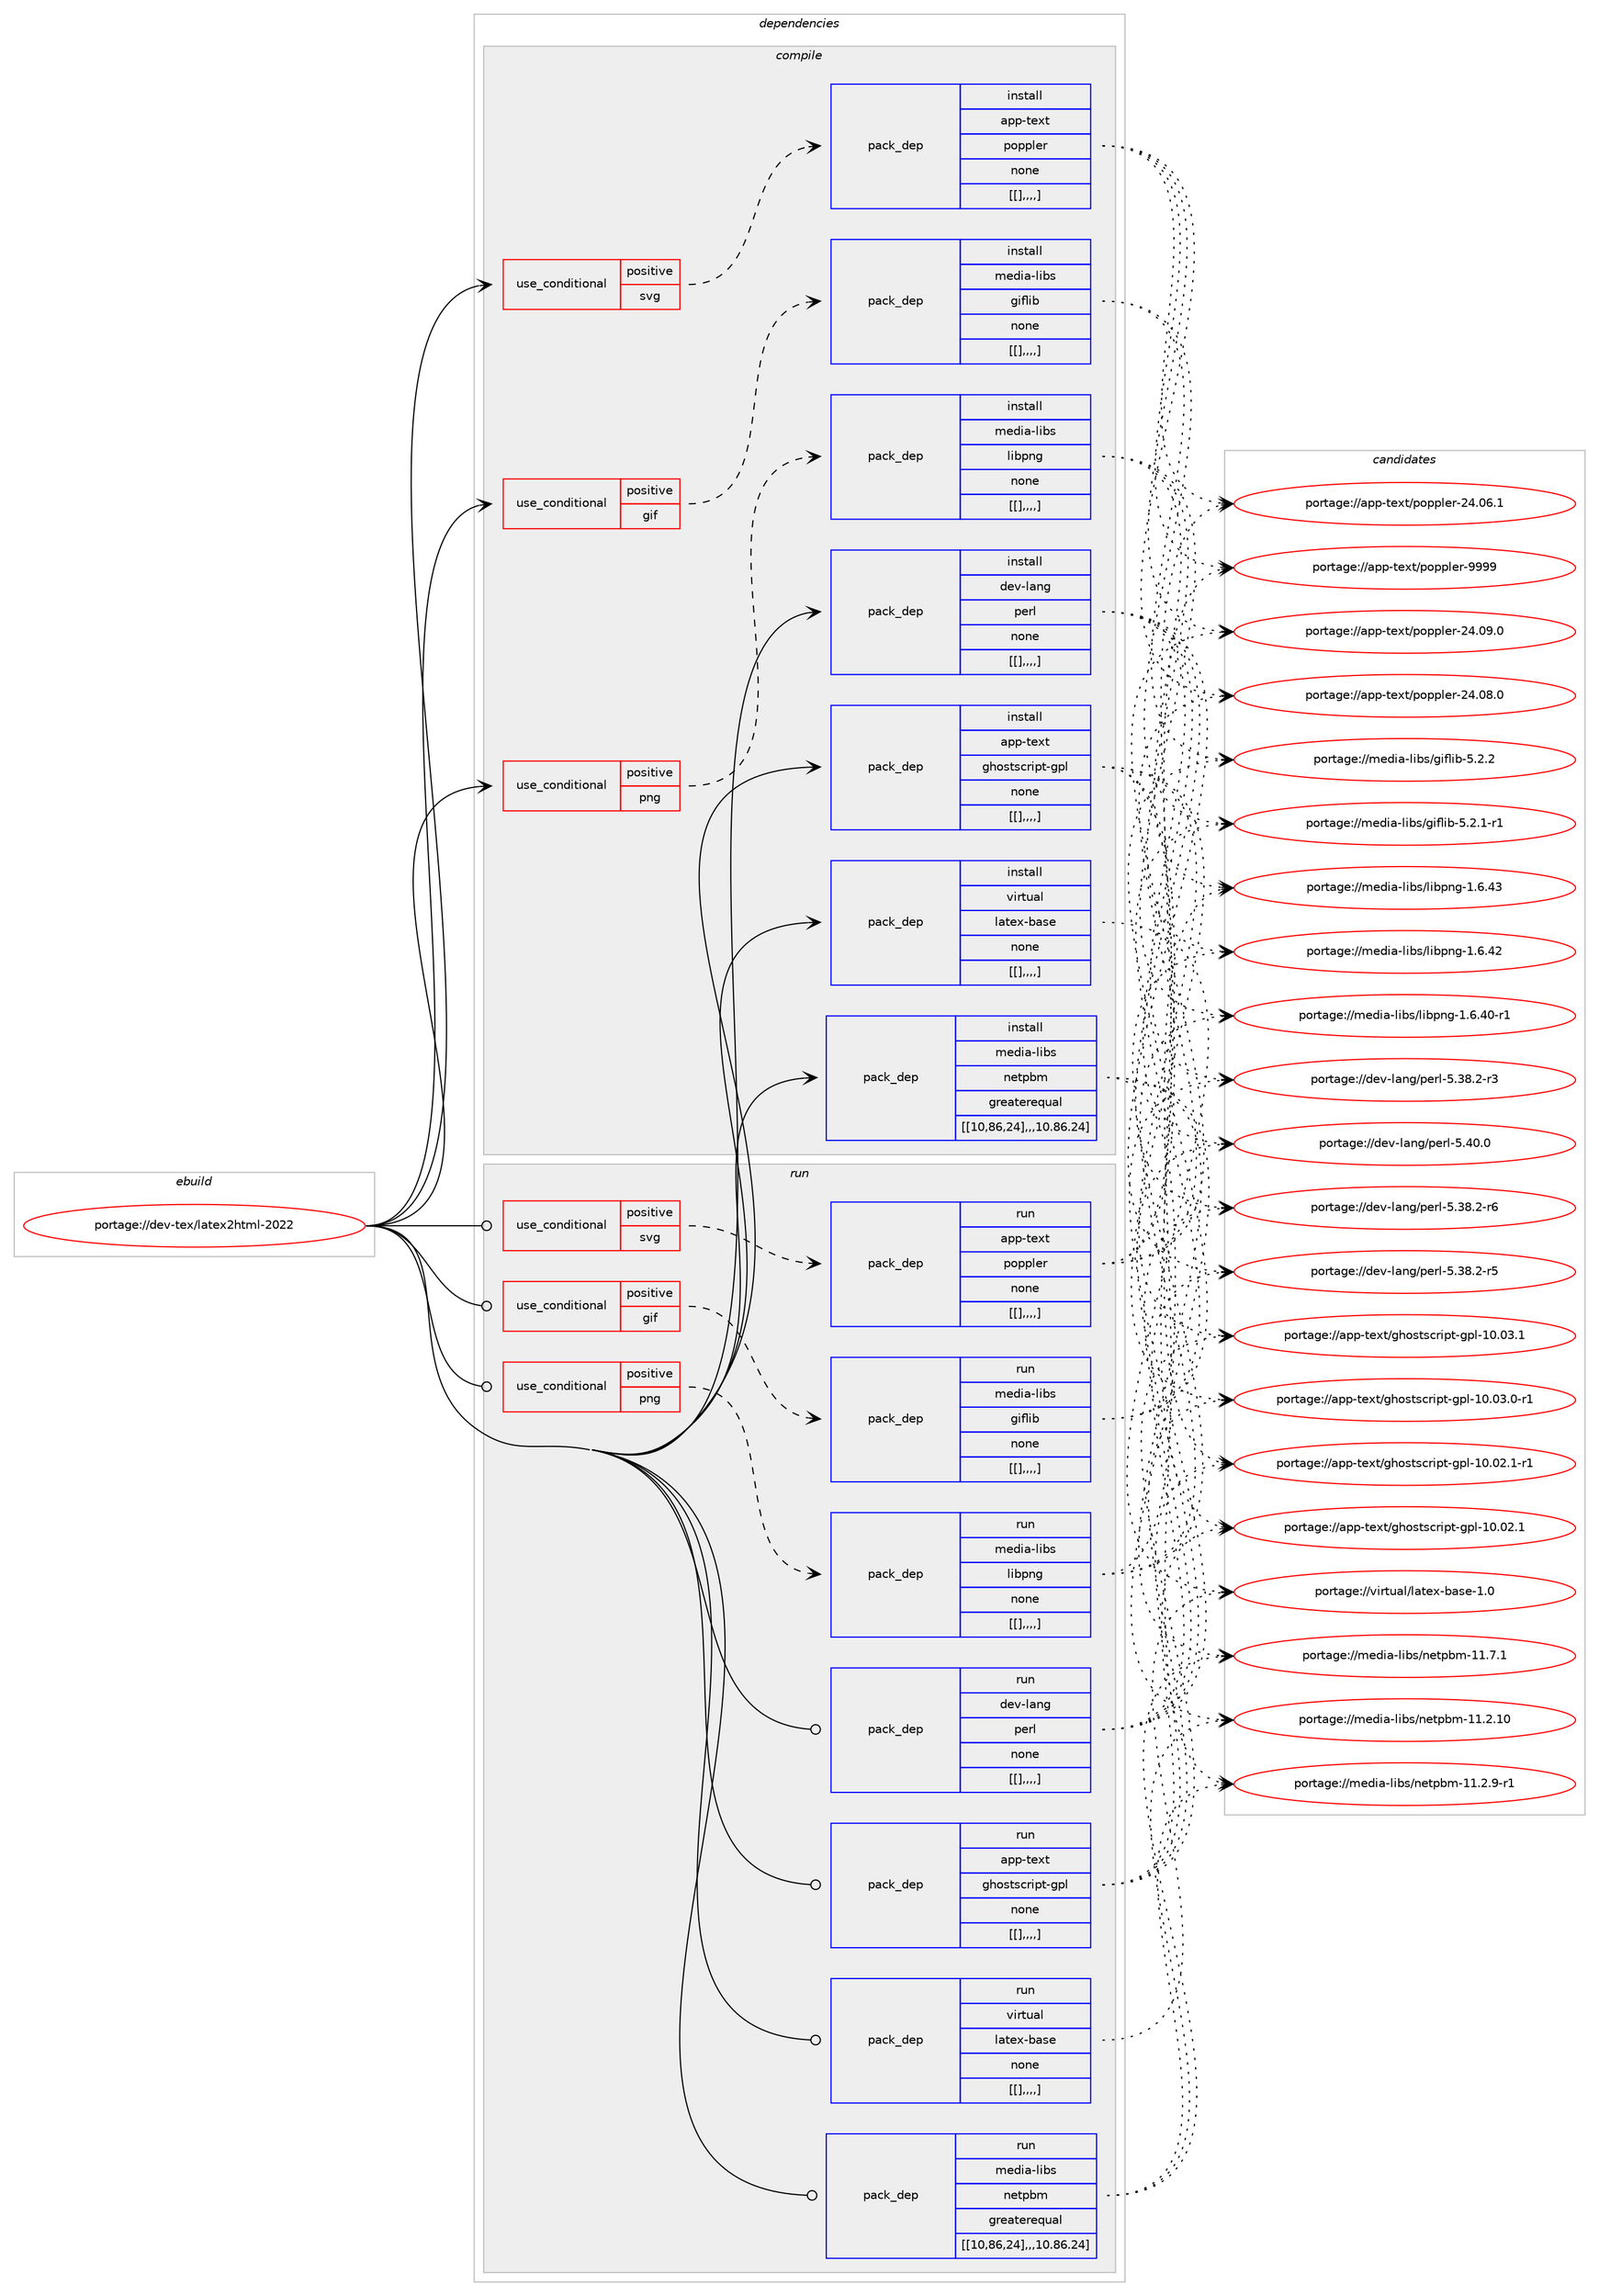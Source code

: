 digraph prolog {

# *************
# Graph options
# *************

newrank=true;
concentrate=true;
compound=true;
graph [rankdir=LR,fontname=Helvetica,fontsize=10,ranksep=1.5];#, ranksep=2.5, nodesep=0.2];
edge  [arrowhead=vee];
node  [fontname=Helvetica,fontsize=10];

# **********
# The ebuild
# **********

subgraph cluster_leftcol {
color=gray;
label=<<i>ebuild</i>>;
id [label="portage://dev-tex/latex2html-2022", color=red, width=4, href="../dev-tex/latex2html-2022.svg"];
}

# ****************
# The dependencies
# ****************

subgraph cluster_midcol {
color=gray;
label=<<i>dependencies</i>>;
subgraph cluster_compile {
fillcolor="#eeeeee";
style=filled;
label=<<i>compile</i>>;
subgraph cond60914 {
dependency213437 [label=<<TABLE BORDER="0" CELLBORDER="1" CELLSPACING="0" CELLPADDING="4"><TR><TD ROWSPAN="3" CELLPADDING="10">use_conditional</TD></TR><TR><TD>positive</TD></TR><TR><TD>gif</TD></TR></TABLE>>, shape=none, color=red];
subgraph pack151137 {
dependency213438 [label=<<TABLE BORDER="0" CELLBORDER="1" CELLSPACING="0" CELLPADDING="4" WIDTH="220"><TR><TD ROWSPAN="6" CELLPADDING="30">pack_dep</TD></TR><TR><TD WIDTH="110">install</TD></TR><TR><TD>media-libs</TD></TR><TR><TD>giflib</TD></TR><TR><TD>none</TD></TR><TR><TD>[[],,,,]</TD></TR></TABLE>>, shape=none, color=blue];
}
dependency213437:e -> dependency213438:w [weight=20,style="dashed",arrowhead="vee"];
}
id:e -> dependency213437:w [weight=20,style="solid",arrowhead="vee"];
subgraph cond60915 {
dependency213439 [label=<<TABLE BORDER="0" CELLBORDER="1" CELLSPACING="0" CELLPADDING="4"><TR><TD ROWSPAN="3" CELLPADDING="10">use_conditional</TD></TR><TR><TD>positive</TD></TR><TR><TD>png</TD></TR></TABLE>>, shape=none, color=red];
subgraph pack151138 {
dependency213440 [label=<<TABLE BORDER="0" CELLBORDER="1" CELLSPACING="0" CELLPADDING="4" WIDTH="220"><TR><TD ROWSPAN="6" CELLPADDING="30">pack_dep</TD></TR><TR><TD WIDTH="110">install</TD></TR><TR><TD>media-libs</TD></TR><TR><TD>libpng</TD></TR><TR><TD>none</TD></TR><TR><TD>[[],,,,]</TD></TR></TABLE>>, shape=none, color=blue];
}
dependency213439:e -> dependency213440:w [weight=20,style="dashed",arrowhead="vee"];
}
id:e -> dependency213439:w [weight=20,style="solid",arrowhead="vee"];
subgraph cond60916 {
dependency213441 [label=<<TABLE BORDER="0" CELLBORDER="1" CELLSPACING="0" CELLPADDING="4"><TR><TD ROWSPAN="3" CELLPADDING="10">use_conditional</TD></TR><TR><TD>positive</TD></TR><TR><TD>svg</TD></TR></TABLE>>, shape=none, color=red];
subgraph pack151139 {
dependency213442 [label=<<TABLE BORDER="0" CELLBORDER="1" CELLSPACING="0" CELLPADDING="4" WIDTH="220"><TR><TD ROWSPAN="6" CELLPADDING="30">pack_dep</TD></TR><TR><TD WIDTH="110">install</TD></TR><TR><TD>app-text</TD></TR><TR><TD>poppler</TD></TR><TR><TD>none</TD></TR><TR><TD>[[],,,,]</TD></TR></TABLE>>, shape=none, color=blue];
}
dependency213441:e -> dependency213442:w [weight=20,style="dashed",arrowhead="vee"];
}
id:e -> dependency213441:w [weight=20,style="solid",arrowhead="vee"];
subgraph pack151140 {
dependency213443 [label=<<TABLE BORDER="0" CELLBORDER="1" CELLSPACING="0" CELLPADDING="4" WIDTH="220"><TR><TD ROWSPAN="6" CELLPADDING="30">pack_dep</TD></TR><TR><TD WIDTH="110">install</TD></TR><TR><TD>app-text</TD></TR><TR><TD>ghostscript-gpl</TD></TR><TR><TD>none</TD></TR><TR><TD>[[],,,,]</TD></TR></TABLE>>, shape=none, color=blue];
}
id:e -> dependency213443:w [weight=20,style="solid",arrowhead="vee"];
subgraph pack151141 {
dependency213444 [label=<<TABLE BORDER="0" CELLBORDER="1" CELLSPACING="0" CELLPADDING="4" WIDTH="220"><TR><TD ROWSPAN="6" CELLPADDING="30">pack_dep</TD></TR><TR><TD WIDTH="110">install</TD></TR><TR><TD>dev-lang</TD></TR><TR><TD>perl</TD></TR><TR><TD>none</TD></TR><TR><TD>[[],,,,]</TD></TR></TABLE>>, shape=none, color=blue];
}
id:e -> dependency213444:w [weight=20,style="solid",arrowhead="vee"];
subgraph pack151142 {
dependency213445 [label=<<TABLE BORDER="0" CELLBORDER="1" CELLSPACING="0" CELLPADDING="4" WIDTH="220"><TR><TD ROWSPAN="6" CELLPADDING="30">pack_dep</TD></TR><TR><TD WIDTH="110">install</TD></TR><TR><TD>media-libs</TD></TR><TR><TD>netpbm</TD></TR><TR><TD>greaterequal</TD></TR><TR><TD>[[10,86,24],,,10.86.24]</TD></TR></TABLE>>, shape=none, color=blue];
}
id:e -> dependency213445:w [weight=20,style="solid",arrowhead="vee"];
subgraph pack151143 {
dependency213446 [label=<<TABLE BORDER="0" CELLBORDER="1" CELLSPACING="0" CELLPADDING="4" WIDTH="220"><TR><TD ROWSPAN="6" CELLPADDING="30">pack_dep</TD></TR><TR><TD WIDTH="110">install</TD></TR><TR><TD>virtual</TD></TR><TR><TD>latex-base</TD></TR><TR><TD>none</TD></TR><TR><TD>[[],,,,]</TD></TR></TABLE>>, shape=none, color=blue];
}
id:e -> dependency213446:w [weight=20,style="solid",arrowhead="vee"];
}
subgraph cluster_compileandrun {
fillcolor="#eeeeee";
style=filled;
label=<<i>compile and run</i>>;
}
subgraph cluster_run {
fillcolor="#eeeeee";
style=filled;
label=<<i>run</i>>;
subgraph cond60917 {
dependency213447 [label=<<TABLE BORDER="0" CELLBORDER="1" CELLSPACING="0" CELLPADDING="4"><TR><TD ROWSPAN="3" CELLPADDING="10">use_conditional</TD></TR><TR><TD>positive</TD></TR><TR><TD>gif</TD></TR></TABLE>>, shape=none, color=red];
subgraph pack151144 {
dependency213448 [label=<<TABLE BORDER="0" CELLBORDER="1" CELLSPACING="0" CELLPADDING="4" WIDTH="220"><TR><TD ROWSPAN="6" CELLPADDING="30">pack_dep</TD></TR><TR><TD WIDTH="110">run</TD></TR><TR><TD>media-libs</TD></TR><TR><TD>giflib</TD></TR><TR><TD>none</TD></TR><TR><TD>[[],,,,]</TD></TR></TABLE>>, shape=none, color=blue];
}
dependency213447:e -> dependency213448:w [weight=20,style="dashed",arrowhead="vee"];
}
id:e -> dependency213447:w [weight=20,style="solid",arrowhead="odot"];
subgraph cond60918 {
dependency213449 [label=<<TABLE BORDER="0" CELLBORDER="1" CELLSPACING="0" CELLPADDING="4"><TR><TD ROWSPAN="3" CELLPADDING="10">use_conditional</TD></TR><TR><TD>positive</TD></TR><TR><TD>png</TD></TR></TABLE>>, shape=none, color=red];
subgraph pack151145 {
dependency213450 [label=<<TABLE BORDER="0" CELLBORDER="1" CELLSPACING="0" CELLPADDING="4" WIDTH="220"><TR><TD ROWSPAN="6" CELLPADDING="30">pack_dep</TD></TR><TR><TD WIDTH="110">run</TD></TR><TR><TD>media-libs</TD></TR><TR><TD>libpng</TD></TR><TR><TD>none</TD></TR><TR><TD>[[],,,,]</TD></TR></TABLE>>, shape=none, color=blue];
}
dependency213449:e -> dependency213450:w [weight=20,style="dashed",arrowhead="vee"];
}
id:e -> dependency213449:w [weight=20,style="solid",arrowhead="odot"];
subgraph cond60919 {
dependency213451 [label=<<TABLE BORDER="0" CELLBORDER="1" CELLSPACING="0" CELLPADDING="4"><TR><TD ROWSPAN="3" CELLPADDING="10">use_conditional</TD></TR><TR><TD>positive</TD></TR><TR><TD>svg</TD></TR></TABLE>>, shape=none, color=red];
subgraph pack151146 {
dependency213452 [label=<<TABLE BORDER="0" CELLBORDER="1" CELLSPACING="0" CELLPADDING="4" WIDTH="220"><TR><TD ROWSPAN="6" CELLPADDING="30">pack_dep</TD></TR><TR><TD WIDTH="110">run</TD></TR><TR><TD>app-text</TD></TR><TR><TD>poppler</TD></TR><TR><TD>none</TD></TR><TR><TD>[[],,,,]</TD></TR></TABLE>>, shape=none, color=blue];
}
dependency213451:e -> dependency213452:w [weight=20,style="dashed",arrowhead="vee"];
}
id:e -> dependency213451:w [weight=20,style="solid",arrowhead="odot"];
subgraph pack151147 {
dependency213453 [label=<<TABLE BORDER="0" CELLBORDER="1" CELLSPACING="0" CELLPADDING="4" WIDTH="220"><TR><TD ROWSPAN="6" CELLPADDING="30">pack_dep</TD></TR><TR><TD WIDTH="110">run</TD></TR><TR><TD>app-text</TD></TR><TR><TD>ghostscript-gpl</TD></TR><TR><TD>none</TD></TR><TR><TD>[[],,,,]</TD></TR></TABLE>>, shape=none, color=blue];
}
id:e -> dependency213453:w [weight=20,style="solid",arrowhead="odot"];
subgraph pack151148 {
dependency213454 [label=<<TABLE BORDER="0" CELLBORDER="1" CELLSPACING="0" CELLPADDING="4" WIDTH="220"><TR><TD ROWSPAN="6" CELLPADDING="30">pack_dep</TD></TR><TR><TD WIDTH="110">run</TD></TR><TR><TD>dev-lang</TD></TR><TR><TD>perl</TD></TR><TR><TD>none</TD></TR><TR><TD>[[],,,,]</TD></TR></TABLE>>, shape=none, color=blue];
}
id:e -> dependency213454:w [weight=20,style="solid",arrowhead="odot"];
subgraph pack151149 {
dependency213455 [label=<<TABLE BORDER="0" CELLBORDER="1" CELLSPACING="0" CELLPADDING="4" WIDTH="220"><TR><TD ROWSPAN="6" CELLPADDING="30">pack_dep</TD></TR><TR><TD WIDTH="110">run</TD></TR><TR><TD>media-libs</TD></TR><TR><TD>netpbm</TD></TR><TR><TD>greaterequal</TD></TR><TR><TD>[[10,86,24],,,10.86.24]</TD></TR></TABLE>>, shape=none, color=blue];
}
id:e -> dependency213455:w [weight=20,style="solid",arrowhead="odot"];
subgraph pack151150 {
dependency213456 [label=<<TABLE BORDER="0" CELLBORDER="1" CELLSPACING="0" CELLPADDING="4" WIDTH="220"><TR><TD ROWSPAN="6" CELLPADDING="30">pack_dep</TD></TR><TR><TD WIDTH="110">run</TD></TR><TR><TD>virtual</TD></TR><TR><TD>latex-base</TD></TR><TR><TD>none</TD></TR><TR><TD>[[],,,,]</TD></TR></TABLE>>, shape=none, color=blue];
}
id:e -> dependency213456:w [weight=20,style="solid",arrowhead="odot"];
}
}

# **************
# The candidates
# **************

subgraph cluster_choices {
rank=same;
color=gray;
label=<<i>candidates</i>>;

subgraph choice151137 {
color=black;
nodesep=1;
choice1091011001059745108105981154710310510210810598455346504650 [label="portage://media-libs/giflib-5.2.2", color=red, width=4,href="../media-libs/giflib-5.2.2.svg"];
choice10910110010597451081059811547103105102108105984553465046494511449 [label="portage://media-libs/giflib-5.2.1-r1", color=red, width=4,href="../media-libs/giflib-5.2.1-r1.svg"];
dependency213438:e -> choice1091011001059745108105981154710310510210810598455346504650:w [style=dotted,weight="100"];
dependency213438:e -> choice10910110010597451081059811547103105102108105984553465046494511449:w [style=dotted,weight="100"];
}
subgraph choice151138 {
color=black;
nodesep=1;
choice109101100105974510810598115471081059811211010345494654465251 [label="portage://media-libs/libpng-1.6.43", color=red, width=4,href="../media-libs/libpng-1.6.43.svg"];
choice109101100105974510810598115471081059811211010345494654465250 [label="portage://media-libs/libpng-1.6.42", color=red, width=4,href="../media-libs/libpng-1.6.42.svg"];
choice1091011001059745108105981154710810598112110103454946544652484511449 [label="portage://media-libs/libpng-1.6.40-r1", color=red, width=4,href="../media-libs/libpng-1.6.40-r1.svg"];
dependency213440:e -> choice109101100105974510810598115471081059811211010345494654465251:w [style=dotted,weight="100"];
dependency213440:e -> choice109101100105974510810598115471081059811211010345494654465250:w [style=dotted,weight="100"];
dependency213440:e -> choice1091011001059745108105981154710810598112110103454946544652484511449:w [style=dotted,weight="100"];
}
subgraph choice151139 {
color=black;
nodesep=1;
choice9711211245116101120116471121111121121081011144557575757 [label="portage://app-text/poppler-9999", color=red, width=4,href="../app-text/poppler-9999.svg"];
choice9711211245116101120116471121111121121081011144550524648574648 [label="portage://app-text/poppler-24.09.0", color=red, width=4,href="../app-text/poppler-24.09.0.svg"];
choice9711211245116101120116471121111121121081011144550524648564648 [label="portage://app-text/poppler-24.08.0", color=red, width=4,href="../app-text/poppler-24.08.0.svg"];
choice9711211245116101120116471121111121121081011144550524648544649 [label="portage://app-text/poppler-24.06.1", color=red, width=4,href="../app-text/poppler-24.06.1.svg"];
dependency213442:e -> choice9711211245116101120116471121111121121081011144557575757:w [style=dotted,weight="100"];
dependency213442:e -> choice9711211245116101120116471121111121121081011144550524648574648:w [style=dotted,weight="100"];
dependency213442:e -> choice9711211245116101120116471121111121121081011144550524648564648:w [style=dotted,weight="100"];
dependency213442:e -> choice9711211245116101120116471121111121121081011144550524648544649:w [style=dotted,weight="100"];
}
subgraph choice151140 {
color=black;
nodesep=1;
choice97112112451161011201164710310411111511611599114105112116451031121084549484648514649 [label="portage://app-text/ghostscript-gpl-10.03.1", color=red, width=4,href="../app-text/ghostscript-gpl-10.03.1.svg"];
choice971121124511610112011647103104111115116115991141051121164510311210845494846485146484511449 [label="portage://app-text/ghostscript-gpl-10.03.0-r1", color=red, width=4,href="../app-text/ghostscript-gpl-10.03.0-r1.svg"];
choice971121124511610112011647103104111115116115991141051121164510311210845494846485046494511449 [label="portage://app-text/ghostscript-gpl-10.02.1-r1", color=red, width=4,href="../app-text/ghostscript-gpl-10.02.1-r1.svg"];
choice97112112451161011201164710310411111511611599114105112116451031121084549484648504649 [label="portage://app-text/ghostscript-gpl-10.02.1", color=red, width=4,href="../app-text/ghostscript-gpl-10.02.1.svg"];
dependency213443:e -> choice97112112451161011201164710310411111511611599114105112116451031121084549484648514649:w [style=dotted,weight="100"];
dependency213443:e -> choice971121124511610112011647103104111115116115991141051121164510311210845494846485146484511449:w [style=dotted,weight="100"];
dependency213443:e -> choice971121124511610112011647103104111115116115991141051121164510311210845494846485046494511449:w [style=dotted,weight="100"];
dependency213443:e -> choice97112112451161011201164710310411111511611599114105112116451031121084549484648504649:w [style=dotted,weight="100"];
}
subgraph choice151141 {
color=black;
nodesep=1;
choice10010111845108971101034711210111410845534652484648 [label="portage://dev-lang/perl-5.40.0", color=red, width=4,href="../dev-lang/perl-5.40.0.svg"];
choice100101118451089711010347112101114108455346515646504511454 [label="portage://dev-lang/perl-5.38.2-r6", color=red, width=4,href="../dev-lang/perl-5.38.2-r6.svg"];
choice100101118451089711010347112101114108455346515646504511453 [label="portage://dev-lang/perl-5.38.2-r5", color=red, width=4,href="../dev-lang/perl-5.38.2-r5.svg"];
choice100101118451089711010347112101114108455346515646504511451 [label="portage://dev-lang/perl-5.38.2-r3", color=red, width=4,href="../dev-lang/perl-5.38.2-r3.svg"];
dependency213444:e -> choice10010111845108971101034711210111410845534652484648:w [style=dotted,weight="100"];
dependency213444:e -> choice100101118451089711010347112101114108455346515646504511454:w [style=dotted,weight="100"];
dependency213444:e -> choice100101118451089711010347112101114108455346515646504511453:w [style=dotted,weight="100"];
dependency213444:e -> choice100101118451089711010347112101114108455346515646504511451:w [style=dotted,weight="100"];
}
subgraph choice151142 {
color=black;
nodesep=1;
choice109101100105974510810598115471101011161129810945494946554649 [label="portage://media-libs/netpbm-11.7.1", color=red, width=4,href="../media-libs/netpbm-11.7.1.svg"];
choice10910110010597451081059811547110101116112981094549494650464948 [label="portage://media-libs/netpbm-11.2.10", color=red, width=4,href="../media-libs/netpbm-11.2.10.svg"];
choice1091011001059745108105981154711010111611298109454949465046574511449 [label="portage://media-libs/netpbm-11.2.9-r1", color=red, width=4,href="../media-libs/netpbm-11.2.9-r1.svg"];
dependency213445:e -> choice109101100105974510810598115471101011161129810945494946554649:w [style=dotted,weight="100"];
dependency213445:e -> choice10910110010597451081059811547110101116112981094549494650464948:w [style=dotted,weight="100"];
dependency213445:e -> choice1091011001059745108105981154711010111611298109454949465046574511449:w [style=dotted,weight="100"];
}
subgraph choice151143 {
color=black;
nodesep=1;
choice11810511411611797108471089711610112045989711510145494648 [label="portage://virtual/latex-base-1.0", color=red, width=4,href="../virtual/latex-base-1.0.svg"];
dependency213446:e -> choice11810511411611797108471089711610112045989711510145494648:w [style=dotted,weight="100"];
}
subgraph choice151144 {
color=black;
nodesep=1;
choice1091011001059745108105981154710310510210810598455346504650 [label="portage://media-libs/giflib-5.2.2", color=red, width=4,href="../media-libs/giflib-5.2.2.svg"];
choice10910110010597451081059811547103105102108105984553465046494511449 [label="portage://media-libs/giflib-5.2.1-r1", color=red, width=4,href="../media-libs/giflib-5.2.1-r1.svg"];
dependency213448:e -> choice1091011001059745108105981154710310510210810598455346504650:w [style=dotted,weight="100"];
dependency213448:e -> choice10910110010597451081059811547103105102108105984553465046494511449:w [style=dotted,weight="100"];
}
subgraph choice151145 {
color=black;
nodesep=1;
choice109101100105974510810598115471081059811211010345494654465251 [label="portage://media-libs/libpng-1.6.43", color=red, width=4,href="../media-libs/libpng-1.6.43.svg"];
choice109101100105974510810598115471081059811211010345494654465250 [label="portage://media-libs/libpng-1.6.42", color=red, width=4,href="../media-libs/libpng-1.6.42.svg"];
choice1091011001059745108105981154710810598112110103454946544652484511449 [label="portage://media-libs/libpng-1.6.40-r1", color=red, width=4,href="../media-libs/libpng-1.6.40-r1.svg"];
dependency213450:e -> choice109101100105974510810598115471081059811211010345494654465251:w [style=dotted,weight="100"];
dependency213450:e -> choice109101100105974510810598115471081059811211010345494654465250:w [style=dotted,weight="100"];
dependency213450:e -> choice1091011001059745108105981154710810598112110103454946544652484511449:w [style=dotted,weight="100"];
}
subgraph choice151146 {
color=black;
nodesep=1;
choice9711211245116101120116471121111121121081011144557575757 [label="portage://app-text/poppler-9999", color=red, width=4,href="../app-text/poppler-9999.svg"];
choice9711211245116101120116471121111121121081011144550524648574648 [label="portage://app-text/poppler-24.09.0", color=red, width=4,href="../app-text/poppler-24.09.0.svg"];
choice9711211245116101120116471121111121121081011144550524648564648 [label="portage://app-text/poppler-24.08.0", color=red, width=4,href="../app-text/poppler-24.08.0.svg"];
choice9711211245116101120116471121111121121081011144550524648544649 [label="portage://app-text/poppler-24.06.1", color=red, width=4,href="../app-text/poppler-24.06.1.svg"];
dependency213452:e -> choice9711211245116101120116471121111121121081011144557575757:w [style=dotted,weight="100"];
dependency213452:e -> choice9711211245116101120116471121111121121081011144550524648574648:w [style=dotted,weight="100"];
dependency213452:e -> choice9711211245116101120116471121111121121081011144550524648564648:w [style=dotted,weight="100"];
dependency213452:e -> choice9711211245116101120116471121111121121081011144550524648544649:w [style=dotted,weight="100"];
}
subgraph choice151147 {
color=black;
nodesep=1;
choice97112112451161011201164710310411111511611599114105112116451031121084549484648514649 [label="portage://app-text/ghostscript-gpl-10.03.1", color=red, width=4,href="../app-text/ghostscript-gpl-10.03.1.svg"];
choice971121124511610112011647103104111115116115991141051121164510311210845494846485146484511449 [label="portage://app-text/ghostscript-gpl-10.03.0-r1", color=red, width=4,href="../app-text/ghostscript-gpl-10.03.0-r1.svg"];
choice971121124511610112011647103104111115116115991141051121164510311210845494846485046494511449 [label="portage://app-text/ghostscript-gpl-10.02.1-r1", color=red, width=4,href="../app-text/ghostscript-gpl-10.02.1-r1.svg"];
choice97112112451161011201164710310411111511611599114105112116451031121084549484648504649 [label="portage://app-text/ghostscript-gpl-10.02.1", color=red, width=4,href="../app-text/ghostscript-gpl-10.02.1.svg"];
dependency213453:e -> choice97112112451161011201164710310411111511611599114105112116451031121084549484648514649:w [style=dotted,weight="100"];
dependency213453:e -> choice971121124511610112011647103104111115116115991141051121164510311210845494846485146484511449:w [style=dotted,weight="100"];
dependency213453:e -> choice971121124511610112011647103104111115116115991141051121164510311210845494846485046494511449:w [style=dotted,weight="100"];
dependency213453:e -> choice97112112451161011201164710310411111511611599114105112116451031121084549484648504649:w [style=dotted,weight="100"];
}
subgraph choice151148 {
color=black;
nodesep=1;
choice10010111845108971101034711210111410845534652484648 [label="portage://dev-lang/perl-5.40.0", color=red, width=4,href="../dev-lang/perl-5.40.0.svg"];
choice100101118451089711010347112101114108455346515646504511454 [label="portage://dev-lang/perl-5.38.2-r6", color=red, width=4,href="../dev-lang/perl-5.38.2-r6.svg"];
choice100101118451089711010347112101114108455346515646504511453 [label="portage://dev-lang/perl-5.38.2-r5", color=red, width=4,href="../dev-lang/perl-5.38.2-r5.svg"];
choice100101118451089711010347112101114108455346515646504511451 [label="portage://dev-lang/perl-5.38.2-r3", color=red, width=4,href="../dev-lang/perl-5.38.2-r3.svg"];
dependency213454:e -> choice10010111845108971101034711210111410845534652484648:w [style=dotted,weight="100"];
dependency213454:e -> choice100101118451089711010347112101114108455346515646504511454:w [style=dotted,weight="100"];
dependency213454:e -> choice100101118451089711010347112101114108455346515646504511453:w [style=dotted,weight="100"];
dependency213454:e -> choice100101118451089711010347112101114108455346515646504511451:w [style=dotted,weight="100"];
}
subgraph choice151149 {
color=black;
nodesep=1;
choice109101100105974510810598115471101011161129810945494946554649 [label="portage://media-libs/netpbm-11.7.1", color=red, width=4,href="../media-libs/netpbm-11.7.1.svg"];
choice10910110010597451081059811547110101116112981094549494650464948 [label="portage://media-libs/netpbm-11.2.10", color=red, width=4,href="../media-libs/netpbm-11.2.10.svg"];
choice1091011001059745108105981154711010111611298109454949465046574511449 [label="portage://media-libs/netpbm-11.2.9-r1", color=red, width=4,href="../media-libs/netpbm-11.2.9-r1.svg"];
dependency213455:e -> choice109101100105974510810598115471101011161129810945494946554649:w [style=dotted,weight="100"];
dependency213455:e -> choice10910110010597451081059811547110101116112981094549494650464948:w [style=dotted,weight="100"];
dependency213455:e -> choice1091011001059745108105981154711010111611298109454949465046574511449:w [style=dotted,weight="100"];
}
subgraph choice151150 {
color=black;
nodesep=1;
choice11810511411611797108471089711610112045989711510145494648 [label="portage://virtual/latex-base-1.0", color=red, width=4,href="../virtual/latex-base-1.0.svg"];
dependency213456:e -> choice11810511411611797108471089711610112045989711510145494648:w [style=dotted,weight="100"];
}
}

}
